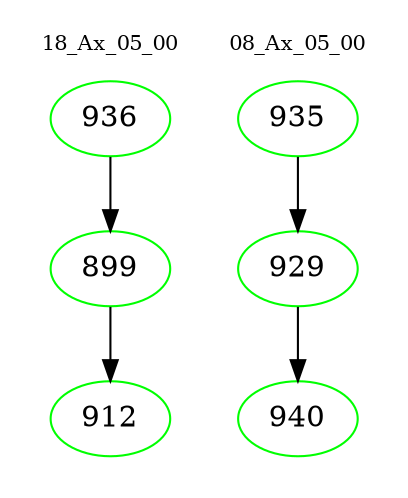 digraph{
subgraph cluster_0 {
color = white
label = "18_Ax_05_00";
fontsize=10;
T0_936 [label="936", color="green"]
T0_936 -> T0_899 [color="black"]
T0_899 [label="899", color="green"]
T0_899 -> T0_912 [color="black"]
T0_912 [label="912", color="green"]
}
subgraph cluster_1 {
color = white
label = "08_Ax_05_00";
fontsize=10;
T1_935 [label="935", color="green"]
T1_935 -> T1_929 [color="black"]
T1_929 [label="929", color="green"]
T1_929 -> T1_940 [color="black"]
T1_940 [label="940", color="green"]
}
}
